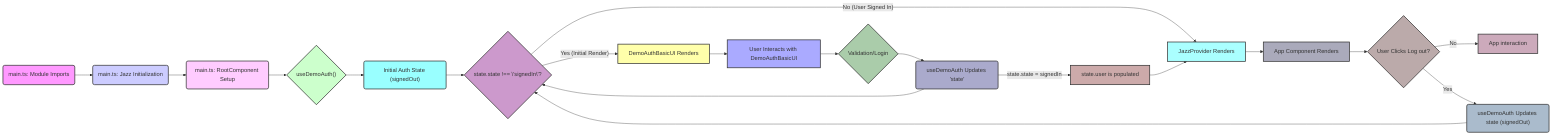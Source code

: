 graph LR
    A("main.ts: Module Imports") --> B("main.ts: Jazz Initialization");
    B --> C("main.ts: RootComponent Setup");
    C --> D{"useDemoAuth()"};
    D --> E("Initial Auth State (signedOut)");
    E --> F{state.state !== \'signedIn\'?};
    F -- "Yes (Initial Render)" --> G["DemoAuthBasicUI Renders"];
    F -- "No (User Signed In)" --> H["JazzProvider Renders"];
     G --> I["User Interacts with DemoAuthBasicUI"];
    I --> J{"Validation/Login"};
     J --> K("useDemoAuth Updates 'state'");
    K --> F;
    K -- "state.state = signedIn" --> L["state.user is populated"];
    L --> H;
    H --> M["App Component Renders"]

    M --> N{"User Clicks Log out?"};
    N -- "No" --> O["App interaction"];
    N -- "Yes" --> P("useDemoAuth Updates state (signedOut)");
    P --> F;
    
    style A fill:#f9f,stroke:#333,stroke-width:2px
    style B fill:#ccf,stroke:#333,stroke-width:2px
    style C fill:#fcf,stroke:#333,stroke-width:2px
    style D fill:#cfc,stroke:#333,stroke-width:2px
     style E fill:#9ff,stroke:#333,stroke-width:2px
    style F fill:#c9c,stroke:#333,stroke-width:2px
    style G fill:#ffa,stroke:#333,stroke-width:2px
    style H fill:#aff,stroke:#333,stroke-width:2px
        style I fill:#aaf,stroke:#333,stroke-width:2px
    style J fill:#aca,stroke:#333,stroke-width:2px
        style K fill:#aac,stroke:#333,stroke-width:2px
 style L fill:#caa,stroke:#333,stroke-width:2px
 style M fill:#aab,stroke:#333,stroke-width:2px
 style N fill:#baa,stroke:#333,stroke-width:2px
 style O fill:#cab,stroke:#333,stroke-width:2px
 style P fill:#abc,stroke:#333,stroke-width:2px